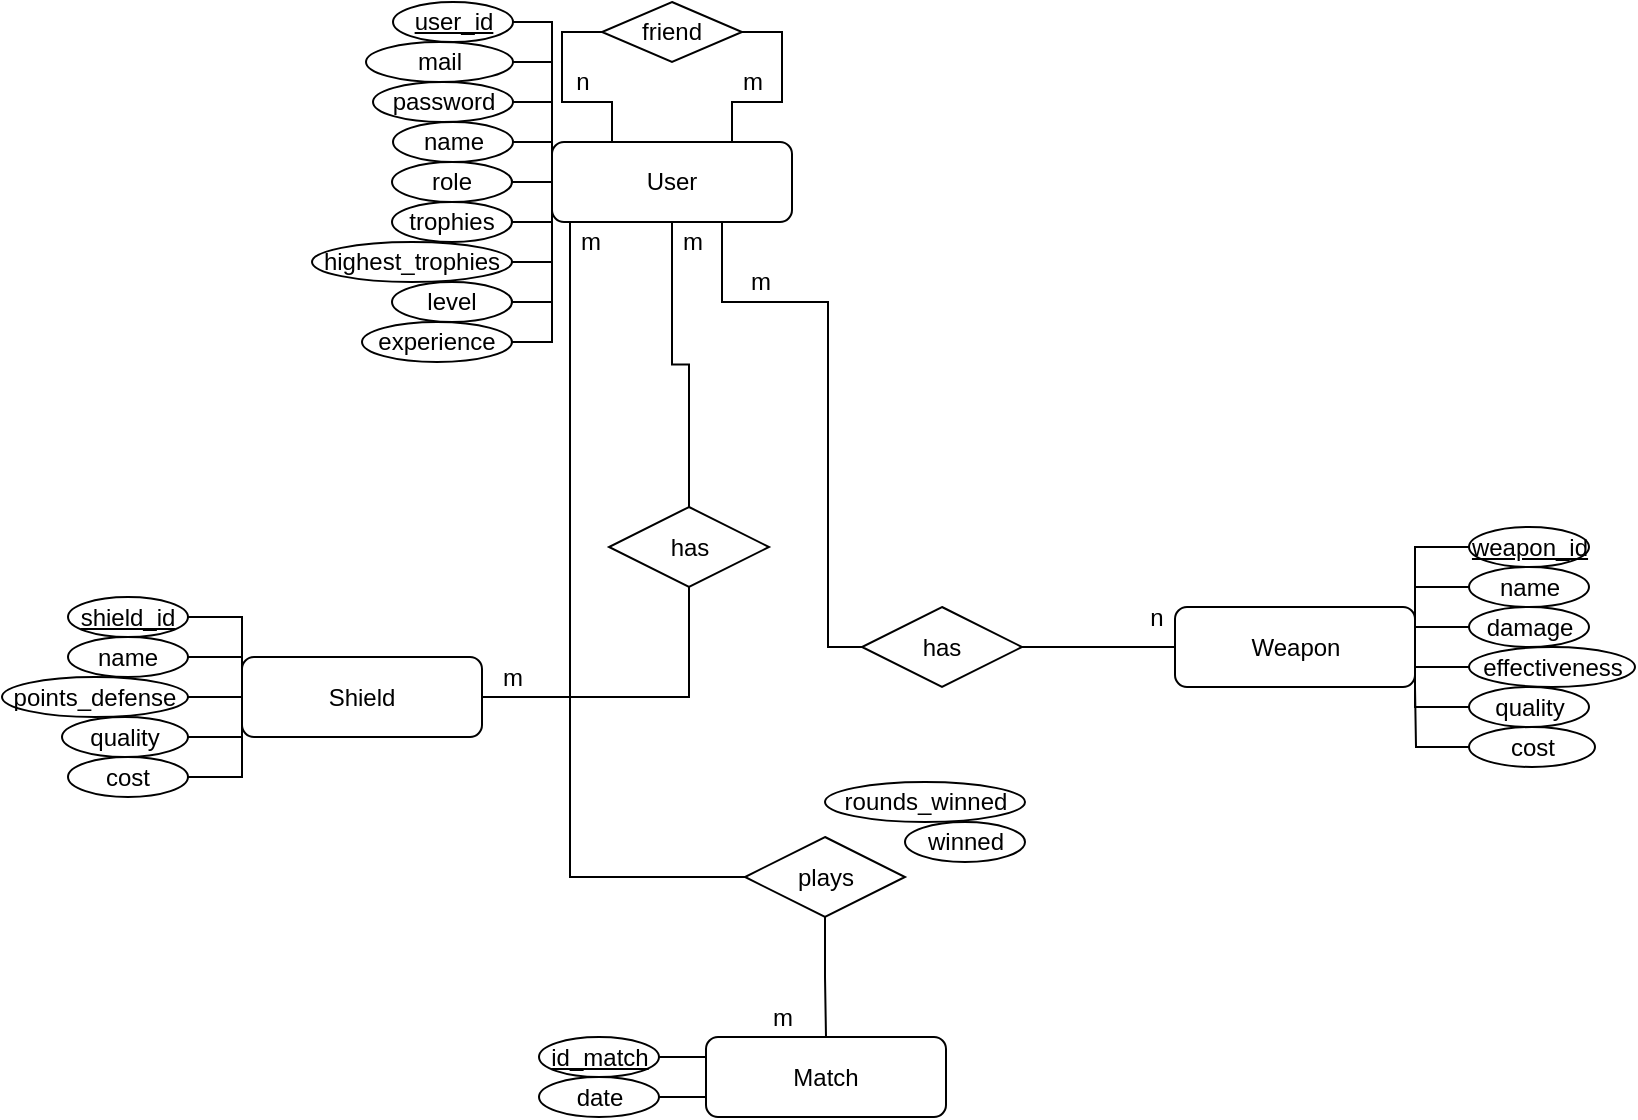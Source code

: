 <mxfile version="14.6.11" type="device"><diagram id="PXW97czgeH12hu1e512l" name="Page-1"><mxGraphModel dx="9828" dy="2971" grid="1" gridSize="10" guides="1" tooltips="1" connect="1" arrows="1" fold="1" page="1" pageScale="1" pageWidth="827" pageHeight="1169" math="0" shadow="0"><root><mxCell id="0"/><mxCell id="1" parent="0"/><mxCell id="ZtOqojRPGbDE4egEJeU6-1" style="edgeStyle=orthogonalEdgeStyle;rounded=0;sketch=0;orthogonalLoop=1;jettySize=auto;html=1;exitX=1;exitY=0.5;exitDx=0;exitDy=0;entryX=0;entryY=0.5;entryDx=0;entryDy=0;shadow=0;endArrow=none;endFill=0;strokeColor=#000000;" parent="1" source="ZtOqojRPGbDE4egEJeU6-2" target="ZtOqojRPGbDE4egEJeU6-73" edge="1"><mxGeometry relative="1" as="geometry"/></mxCell><mxCell id="ZtOqojRPGbDE4egEJeU6-2" value="&lt;u&gt;id_match&lt;/u&gt;" style="ellipse;whiteSpace=wrap;html=1;" parent="1" vertex="1"><mxGeometry x="-2021.5" y="2827.5" width="60" height="20" as="geometry"/></mxCell><mxCell id="ZtOqojRPGbDE4egEJeU6-3" value="winned" style="ellipse;whiteSpace=wrap;html=1;" parent="1" vertex="1"><mxGeometry x="-1838.5" y="2720" width="60" height="20" as="geometry"/></mxCell><mxCell id="ZtOqojRPGbDE4egEJeU6-7" value="User" style="rounded=1;whiteSpace=wrap;html=1;" parent="1" vertex="1"><mxGeometry x="-2015" y="2380" width="120" height="40" as="geometry"/></mxCell><mxCell id="Vb_Om0tTkVR-h72GJflo-25" style="edgeStyle=orthogonalEdgeStyle;rounded=0;orthogonalLoop=1;jettySize=auto;html=1;exitX=1;exitY=0.5;exitDx=0;exitDy=0;endArrow=none;endFill=0;" edge="1" parent="1" source="ZtOqojRPGbDE4egEJeU6-11"><mxGeometry relative="1" as="geometry"><mxPoint x="-2015" y="2340" as="targetPoint"/></mxGeometry></mxCell><mxCell id="ZtOqojRPGbDE4egEJeU6-11" value="&lt;u&gt;user_id&lt;/u&gt;" style="ellipse;whiteSpace=wrap;html=1;" parent="1" vertex="1"><mxGeometry x="-2094.5" y="2310" width="60" height="20" as="geometry"/></mxCell><mxCell id="Vb_Om0tTkVR-h72GJflo-24" style="edgeStyle=orthogonalEdgeStyle;rounded=0;orthogonalLoop=1;jettySize=auto;html=1;exitX=1;exitY=0.5;exitDx=0;exitDy=0;endArrow=none;endFill=0;" edge="1" parent="1" source="ZtOqojRPGbDE4egEJeU6-12"><mxGeometry relative="1" as="geometry"><mxPoint x="-2015" y="2360" as="targetPoint"/></mxGeometry></mxCell><mxCell id="ZtOqojRPGbDE4egEJeU6-12" value="mail" style="ellipse;whiteSpace=wrap;html=1;" parent="1" vertex="1"><mxGeometry x="-2108" y="2330" width="73.5" height="20" as="geometry"/></mxCell><mxCell id="Vb_Om0tTkVR-h72GJflo-23" style="edgeStyle=orthogonalEdgeStyle;rounded=0;orthogonalLoop=1;jettySize=auto;html=1;exitX=1;exitY=0.5;exitDx=0;exitDy=0;endArrow=none;endFill=0;" edge="1" parent="1" source="ZtOqojRPGbDE4egEJeU6-13"><mxGeometry relative="1" as="geometry"><mxPoint x="-2015" y="2380" as="targetPoint"/></mxGeometry></mxCell><mxCell id="ZtOqojRPGbDE4egEJeU6-13" value="password" style="ellipse;whiteSpace=wrap;html=1;" parent="1" vertex="1"><mxGeometry x="-2104.5" y="2350" width="70" height="20" as="geometry"/></mxCell><mxCell id="ZtOqojRPGbDE4egEJeU6-14" style="edgeStyle=orthogonalEdgeStyle;rounded=0;orthogonalLoop=1;jettySize=auto;html=1;exitX=1;exitY=0;exitDx=0;exitDy=0;entryX=0;entryY=0.5;entryDx=0;entryDy=0;endArrow=none;endFill=0;" parent="1" source="ZtOqojRPGbDE4egEJeU6-21" target="ZtOqojRPGbDE4egEJeU6-22" edge="1"><mxGeometry relative="1" as="geometry"/></mxCell><mxCell id="ZtOqojRPGbDE4egEJeU6-15" style="edgeStyle=orthogonalEdgeStyle;rounded=0;orthogonalLoop=1;jettySize=auto;html=1;exitX=1;exitY=0.25;exitDx=0;exitDy=0;entryX=0;entryY=0.5;entryDx=0;entryDy=0;endArrow=none;endFill=0;" parent="1" source="ZtOqojRPGbDE4egEJeU6-21" target="ZtOqojRPGbDE4egEJeU6-23" edge="1"><mxGeometry relative="1" as="geometry"><Array as="points"><mxPoint x="-1583.5" y="2602.5"/></Array></mxGeometry></mxCell><mxCell id="ZtOqojRPGbDE4egEJeU6-16" style="edgeStyle=orthogonalEdgeStyle;rounded=0;orthogonalLoop=1;jettySize=auto;html=1;exitX=1;exitY=0.25;exitDx=0;exitDy=0;entryX=0;entryY=0.5;entryDx=0;entryDy=0;endArrow=none;endFill=0;" parent="1" source="ZtOqojRPGbDE4egEJeU6-21" target="ZtOqojRPGbDE4egEJeU6-24" edge="1"><mxGeometry relative="1" as="geometry"/></mxCell><mxCell id="ZtOqojRPGbDE4egEJeU6-17" style="edgeStyle=orthogonalEdgeStyle;rounded=0;orthogonalLoop=1;jettySize=auto;html=1;exitX=1;exitY=0.5;exitDx=0;exitDy=0;entryX=0;entryY=0.5;entryDx=0;entryDy=0;endArrow=none;endFill=0;" parent="1" source="ZtOqojRPGbDE4egEJeU6-21" target="ZtOqojRPGbDE4egEJeU6-25" edge="1"><mxGeometry relative="1" as="geometry"><Array as="points"><mxPoint x="-1583.5" y="2642.5"/></Array></mxGeometry></mxCell><mxCell id="ZtOqojRPGbDE4egEJeU6-18" style="edgeStyle=orthogonalEdgeStyle;rounded=0;orthogonalLoop=1;jettySize=auto;html=1;exitX=1;exitY=0.5;exitDx=0;exitDy=0;entryX=0;entryY=0.5;entryDx=0;entryDy=0;endArrow=none;endFill=0;" parent="1" source="ZtOqojRPGbDE4egEJeU6-21" target="ZtOqojRPGbDE4egEJeU6-26" edge="1"><mxGeometry relative="1" as="geometry"><Array as="points"><mxPoint x="-1583.5" y="2662.5"/></Array></mxGeometry></mxCell><mxCell id="ZtOqojRPGbDE4egEJeU6-19" style="edgeStyle=orthogonalEdgeStyle;rounded=0;sketch=0;orthogonalLoop=1;jettySize=auto;html=1;exitX=0;exitY=0.5;exitDx=0;exitDy=0;shadow=0;endArrow=none;endFill=0;strokeColor=#000000;" parent="1" source="ZtOqojRPGbDE4egEJeU6-21" target="ZtOqojRPGbDE4egEJeU6-49" edge="1"><mxGeometry relative="1" as="geometry"/></mxCell><mxCell id="ZtOqojRPGbDE4egEJeU6-21" value="Weapon" style="rounded=1;whiteSpace=wrap;html=1;" parent="1" vertex="1"><mxGeometry x="-1703.5" y="2612.5" width="120" height="40" as="geometry"/></mxCell><mxCell id="ZtOqojRPGbDE4egEJeU6-22" value="&lt;u&gt;weapon_id&lt;/u&gt;" style="ellipse;whiteSpace=wrap;html=1;" parent="1" vertex="1"><mxGeometry x="-1556.5" y="2572.5" width="60" height="20" as="geometry"/></mxCell><mxCell id="ZtOqojRPGbDE4egEJeU6-23" value="name" style="ellipse;whiteSpace=wrap;html=1;" parent="1" vertex="1"><mxGeometry x="-1556.5" y="2592.5" width="60" height="20" as="geometry"/></mxCell><mxCell id="ZtOqojRPGbDE4egEJeU6-24" value="damage" style="ellipse;whiteSpace=wrap;html=1;" parent="1" vertex="1"><mxGeometry x="-1556.5" y="2612.5" width="60" height="20" as="geometry"/></mxCell><mxCell id="ZtOqojRPGbDE4egEJeU6-25" value="effectiveness" style="ellipse;whiteSpace=wrap;html=1;" parent="1" vertex="1"><mxGeometry x="-1556.5" y="2632.5" width="83" height="20" as="geometry"/></mxCell><mxCell id="ZtOqojRPGbDE4egEJeU6-26" value="quality" style="ellipse;whiteSpace=wrap;html=1;" parent="1" vertex="1"><mxGeometry x="-1556.5" y="2652.5" width="60" height="20" as="geometry"/></mxCell><mxCell id="ZtOqojRPGbDE4egEJeU6-27" style="edgeStyle=orthogonalEdgeStyle;rounded=0;orthogonalLoop=1;jettySize=auto;html=1;exitX=0;exitY=0.5;exitDx=0;exitDy=0;endArrow=none;endFill=0;" parent="1" source="ZtOqojRPGbDE4egEJeU6-28" edge="1"><mxGeometry relative="1" as="geometry"><mxPoint x="-1583.5" y="2652.5" as="targetPoint"/></mxGeometry></mxCell><mxCell id="ZtOqojRPGbDE4egEJeU6-28" value="cost" style="ellipse;whiteSpace=wrap;html=1;" parent="1" vertex="1"><mxGeometry x="-1556.5" y="2672.5" width="63" height="20" as="geometry"/></mxCell><mxCell id="ZtOqojRPGbDE4egEJeU6-29" style="edgeStyle=orthogonalEdgeStyle;rounded=0;sketch=0;orthogonalLoop=1;jettySize=auto;html=1;exitX=0;exitY=0.5;exitDx=0;exitDy=0;entryX=1;entryY=0.5;entryDx=0;entryDy=0;shadow=0;endArrow=none;endFill=0;strokeColor=#000000;" parent="1" source="ZtOqojRPGbDE4egEJeU6-36" target="ZtOqojRPGbDE4egEJeU6-52" edge="1"><mxGeometry relative="1" as="geometry"/></mxCell><mxCell id="ZtOqojRPGbDE4egEJeU6-30" style="edgeStyle=orthogonalEdgeStyle;rounded=0;sketch=0;orthogonalLoop=1;jettySize=auto;html=1;exitX=0;exitY=0.5;exitDx=0;exitDy=0;entryX=1;entryY=0.5;entryDx=0;entryDy=0;shadow=0;endArrow=none;endFill=0;strokeColor=#000000;" parent="1" source="ZtOqojRPGbDE4egEJeU6-36" target="ZtOqojRPGbDE4egEJeU6-53" edge="1"><mxGeometry relative="1" as="geometry"><Array as="points"><mxPoint x="-2170" y="2677.5"/></Array></mxGeometry></mxCell><mxCell id="ZtOqojRPGbDE4egEJeU6-31" style="edgeStyle=orthogonalEdgeStyle;rounded=0;sketch=0;orthogonalLoop=1;jettySize=auto;html=1;exitX=0;exitY=0.5;exitDx=0;exitDy=0;entryX=1;entryY=0.5;entryDx=0;entryDy=0;shadow=0;endArrow=none;endFill=0;strokeColor=#000000;" parent="1" source="ZtOqojRPGbDE4egEJeU6-36" target="ZtOqojRPGbDE4egEJeU6-51" edge="1"><mxGeometry relative="1" as="geometry"><Array as="points"><mxPoint x="-2170" y="2637.5"/></Array></mxGeometry></mxCell><mxCell id="ZtOqojRPGbDE4egEJeU6-32" style="edgeStyle=orthogonalEdgeStyle;rounded=0;sketch=0;orthogonalLoop=1;jettySize=auto;html=1;exitX=0;exitY=0.5;exitDx=0;exitDy=0;entryX=1;entryY=0.5;entryDx=0;entryDy=0;shadow=0;endArrow=none;endFill=0;strokeColor=#000000;" parent="1" source="ZtOqojRPGbDE4egEJeU6-36" target="ZtOqojRPGbDE4egEJeU6-50" edge="1"><mxGeometry relative="1" as="geometry"><Array as="points"><mxPoint x="-2170" y="2617.5"/></Array></mxGeometry></mxCell><mxCell id="ZtOqojRPGbDE4egEJeU6-33" style="edgeStyle=orthogonalEdgeStyle;rounded=0;sketch=0;orthogonalLoop=1;jettySize=auto;html=1;exitX=0;exitY=0.5;exitDx=0;exitDy=0;entryX=1;entryY=0.5;entryDx=0;entryDy=0;shadow=0;endArrow=none;endFill=0;strokeColor=#000000;" parent="1" source="ZtOqojRPGbDE4egEJeU6-36" target="ZtOqojRPGbDE4egEJeU6-54" edge="1"><mxGeometry relative="1" as="geometry"><Array as="points"><mxPoint x="-2170" y="2697.5"/></Array></mxGeometry></mxCell><mxCell id="ZtOqojRPGbDE4egEJeU6-34" style="edgeStyle=orthogonalEdgeStyle;rounded=0;sketch=0;orthogonalLoop=1;jettySize=auto;html=1;exitX=1;exitY=0.5;exitDx=0;exitDy=0;entryX=0.5;entryY=1;entryDx=0;entryDy=0;shadow=0;endArrow=none;endFill=0;strokeColor=#000000;" parent="1" source="ZtOqojRPGbDE4egEJeU6-36" target="ZtOqojRPGbDE4egEJeU6-47" edge="1"><mxGeometry relative="1" as="geometry"/></mxCell><mxCell id="ZtOqojRPGbDE4egEJeU6-36" value="Shield" style="rounded=1;whiteSpace=wrap;html=1;" parent="1" vertex="1"><mxGeometry x="-2170" y="2637.5" width="120" height="40" as="geometry"/></mxCell><mxCell id="ZtOqojRPGbDE4egEJeU6-37" value="rounds_winned" style="ellipse;whiteSpace=wrap;html=1;" parent="1" vertex="1"><mxGeometry x="-1878.5" y="2700" width="100" height="20" as="geometry"/></mxCell><mxCell id="Vb_Om0tTkVR-h72GJflo-22" style="edgeStyle=orthogonalEdgeStyle;rounded=0;orthogonalLoop=1;jettySize=auto;html=1;exitX=1;exitY=0.5;exitDx=0;exitDy=0;endArrow=none;endFill=0;" edge="1" parent="1" source="ZtOqojRPGbDE4egEJeU6-38"><mxGeometry relative="1" as="geometry"><mxPoint x="-2015" y="2400" as="targetPoint"/></mxGeometry></mxCell><mxCell id="ZtOqojRPGbDE4egEJeU6-38" value="name" style="ellipse;whiteSpace=wrap;html=1;" parent="1" vertex="1"><mxGeometry x="-2094.5" y="2370" width="60" height="20" as="geometry"/></mxCell><mxCell id="Vb_Om0tTkVR-h72GJflo-21" style="edgeStyle=orthogonalEdgeStyle;rounded=0;orthogonalLoop=1;jettySize=auto;html=1;exitX=1;exitY=0.5;exitDx=0;exitDy=0;endArrow=none;endFill=0;" edge="1" parent="1" source="ZtOqojRPGbDE4egEJeU6-39"><mxGeometry relative="1" as="geometry"><mxPoint x="-2015" y="2400.238" as="targetPoint"/></mxGeometry></mxCell><mxCell id="ZtOqojRPGbDE4egEJeU6-39" value="role" style="ellipse;whiteSpace=wrap;html=1;" parent="1" vertex="1"><mxGeometry x="-2095" y="2390" width="60" height="20" as="geometry"/></mxCell><mxCell id="ZtOqojRPGbDE4egEJeU6-46" style="edgeStyle=orthogonalEdgeStyle;rounded=0;sketch=0;orthogonalLoop=1;jettySize=auto;html=1;exitX=0.5;exitY=0;exitDx=0;exitDy=0;entryX=0.5;entryY=1;entryDx=0;entryDy=0;shadow=0;endArrow=none;endFill=0;strokeColor=#000000;" parent="1" source="ZtOqojRPGbDE4egEJeU6-47" target="ZtOqojRPGbDE4egEJeU6-7" edge="1"><mxGeometry relative="1" as="geometry"/></mxCell><mxCell id="ZtOqojRPGbDE4egEJeU6-47" value="has" style="rhombus;whiteSpace=wrap;html=1;" parent="1" vertex="1"><mxGeometry x="-1986.5" y="2562.5" width="80" height="40" as="geometry"/></mxCell><mxCell id="ZtOqojRPGbDE4egEJeU6-48" style="edgeStyle=orthogonalEdgeStyle;rounded=0;sketch=0;orthogonalLoop=1;jettySize=auto;html=1;exitX=0;exitY=0.5;exitDx=0;exitDy=0;entryX=0.75;entryY=1;entryDx=0;entryDy=0;shadow=0;endArrow=none;endFill=0;strokeColor=#000000;" parent="1" source="ZtOqojRPGbDE4egEJeU6-49" target="ZtOqojRPGbDE4egEJeU6-7" edge="1"><mxGeometry relative="1" as="geometry"><Array as="points"><mxPoint x="-1877" y="2632"/><mxPoint x="-1877" y="2460"/><mxPoint x="-1930" y="2460"/><mxPoint x="-1930" y="2420"/></Array></mxGeometry></mxCell><mxCell id="ZtOqojRPGbDE4egEJeU6-49" value="has" style="rhombus;whiteSpace=wrap;html=1;" parent="1" vertex="1"><mxGeometry x="-1860" y="2612.5" width="80" height="40" as="geometry"/></mxCell><mxCell id="ZtOqojRPGbDE4egEJeU6-50" value="&lt;u&gt;shield_id&lt;/u&gt;" style="ellipse;whiteSpace=wrap;html=1;" parent="1" vertex="1"><mxGeometry x="-2257" y="2607.5" width="60" height="20" as="geometry"/></mxCell><mxCell id="ZtOqojRPGbDE4egEJeU6-51" value="name" style="ellipse;whiteSpace=wrap;html=1;" parent="1" vertex="1"><mxGeometry x="-2257" y="2627.5" width="60" height="20" as="geometry"/></mxCell><mxCell id="ZtOqojRPGbDE4egEJeU6-52" value="points_defense" style="ellipse;whiteSpace=wrap;html=1;" parent="1" vertex="1"><mxGeometry x="-2290" y="2647.5" width="93" height="20" as="geometry"/></mxCell><mxCell id="ZtOqojRPGbDE4egEJeU6-53" value="quality" style="ellipse;whiteSpace=wrap;html=1;" parent="1" vertex="1"><mxGeometry x="-2260" y="2667.5" width="63" height="20" as="geometry"/></mxCell><mxCell id="ZtOqojRPGbDE4egEJeU6-54" value="cost" style="ellipse;whiteSpace=wrap;html=1;" parent="1" vertex="1"><mxGeometry x="-2257" y="2687.5" width="60" height="20" as="geometry"/></mxCell><mxCell id="ZtOqojRPGbDE4egEJeU6-55" value="m" style="text;html=1;align=center;verticalAlign=middle;resizable=0;points=[];autosize=1;strokeColor=none;" parent="1" vertex="1"><mxGeometry x="-2050" y="2637.5" width="30" height="20" as="geometry"/></mxCell><mxCell id="ZtOqojRPGbDE4egEJeU6-56" value="m" style="text;html=1;align=center;verticalAlign=middle;resizable=0;points=[];autosize=1;strokeColor=none;" parent="1" vertex="1"><mxGeometry x="-1960" y="2420" width="30" height="20" as="geometry"/></mxCell><mxCell id="ZtOqojRPGbDE4egEJeU6-59" value="n" style="text;html=1;align=center;verticalAlign=middle;resizable=0;points=[];autosize=1;strokeColor=none;" parent="1" vertex="1"><mxGeometry x="-1723.5" y="2607.5" width="20" height="20" as="geometry"/></mxCell><mxCell id="ZtOqojRPGbDE4egEJeU6-60" value="m" style="text;html=1;align=center;verticalAlign=middle;resizable=0;points=[];autosize=1;strokeColor=none;" parent="1" vertex="1"><mxGeometry x="-1926.5" y="2440" width="30" height="20" as="geometry"/></mxCell><mxCell id="ZtOqojRPGbDE4egEJeU6-61" style="edgeStyle=orthogonalEdgeStyle;rounded=0;sketch=0;orthogonalLoop=1;jettySize=auto;html=1;exitX=0.5;exitY=1;exitDx=0;exitDy=0;shadow=0;endArrow=none;endFill=0;strokeColor=#000000;" parent="1" source="ZtOqojRPGbDE4egEJeU6-37" target="ZtOqojRPGbDE4egEJeU6-37" edge="1"><mxGeometry relative="1" as="geometry"/></mxCell><mxCell id="ZtOqojRPGbDE4egEJeU6-62" value="m" style="text;html=1;align=center;verticalAlign=middle;resizable=0;points=[];autosize=1;strokeColor=none;" parent="1" vertex="1"><mxGeometry x="-2011.5" y="2420" width="30" height="20" as="geometry"/></mxCell><mxCell id="ZtOqojRPGbDE4egEJeU6-65" style="edgeStyle=orthogonalEdgeStyle;rounded=0;sketch=0;orthogonalLoop=1;jettySize=auto;html=1;exitX=0;exitY=0.5;exitDx=0;exitDy=0;entryX=0.25;entryY=0;entryDx=0;entryDy=0;shadow=0;endArrow=none;endFill=0;strokeColor=#000000;" parent="1" source="ZtOqojRPGbDE4egEJeU6-67" target="ZtOqojRPGbDE4egEJeU6-7" edge="1"><mxGeometry relative="1" as="geometry"/></mxCell><mxCell id="ZtOqojRPGbDE4egEJeU6-66" style="edgeStyle=orthogonalEdgeStyle;rounded=0;sketch=0;orthogonalLoop=1;jettySize=auto;html=1;exitX=1;exitY=0.5;exitDx=0;exitDy=0;entryX=0.75;entryY=0;entryDx=0;entryDy=0;shadow=0;endArrow=none;endFill=0;strokeColor=#000000;" parent="1" source="ZtOqojRPGbDE4egEJeU6-67" target="ZtOqojRPGbDE4egEJeU6-7" edge="1"><mxGeometry relative="1" as="geometry"/></mxCell><mxCell id="ZtOqojRPGbDE4egEJeU6-67" value="friend" style="rhombus;whiteSpace=wrap;html=1;" parent="1" vertex="1"><mxGeometry x="-1990" y="2310" width="70" height="30" as="geometry"/></mxCell><mxCell id="ZtOqojRPGbDE4egEJeU6-68" value="m" style="text;html=1;align=center;verticalAlign=middle;resizable=0;points=[];autosize=1;strokeColor=none;" parent="1" vertex="1"><mxGeometry x="-1930" y="2340" width="30" height="20" as="geometry"/></mxCell><mxCell id="ZtOqojRPGbDE4egEJeU6-69" value="n" style="text;html=1;align=center;verticalAlign=middle;resizable=0;points=[];autosize=1;strokeColor=none;" parent="1" vertex="1"><mxGeometry x="-2010" y="2340" width="20" height="20" as="geometry"/></mxCell><mxCell id="ZtOqojRPGbDE4egEJeU6-70" style="edgeStyle=orthogonalEdgeStyle;rounded=0;sketch=0;orthogonalLoop=1;jettySize=auto;html=1;exitX=0.5;exitY=1;exitDx=0;exitDy=0;shadow=0;endArrow=none;endFill=0;strokeColor=#000000;entryX=0.5;entryY=0;entryDx=0;entryDy=0;" parent="1" source="ZtOqojRPGbDE4egEJeU6-72" target="ZtOqojRPGbDE4egEJeU6-73" edge="1"><mxGeometry relative="1" as="geometry"><mxPoint x="-1877.5" y="2817.5" as="targetPoint"/></mxGeometry></mxCell><mxCell id="ZtOqojRPGbDE4egEJeU6-71" style="edgeStyle=orthogonalEdgeStyle;rounded=0;sketch=0;orthogonalLoop=1;jettySize=auto;html=1;exitX=0;exitY=0.5;exitDx=0;exitDy=0;entryX=0.25;entryY=1;entryDx=0;entryDy=0;shadow=0;endArrow=none;endFill=0;strokeColor=#000000;" parent="1" source="ZtOqojRPGbDE4egEJeU6-72" target="ZtOqojRPGbDE4egEJeU6-7" edge="1"><mxGeometry relative="1" as="geometry"><Array as="points"><mxPoint x="-2006" y="2748"/></Array></mxGeometry></mxCell><mxCell id="ZtOqojRPGbDE4egEJeU6-72" value="plays" style="rhombus;whiteSpace=wrap;html=1;" parent="1" vertex="1"><mxGeometry x="-1918.5" y="2727.5" width="80" height="40" as="geometry"/></mxCell><mxCell id="ZtOqojRPGbDE4egEJeU6-73" value="Match" style="rounded=1;whiteSpace=wrap;html=1;" parent="1" vertex="1"><mxGeometry x="-1938" y="2827.5" width="120" height="40" as="geometry"/></mxCell><mxCell id="ZtOqojRPGbDE4egEJeU6-74" value="m" style="text;html=1;align=center;verticalAlign=middle;resizable=0;points=[];autosize=1;strokeColor=none;" parent="1" vertex="1"><mxGeometry x="-1915" y="2807.5" width="30" height="20" as="geometry"/></mxCell><mxCell id="Vb_Om0tTkVR-h72GJflo-20" style="edgeStyle=orthogonalEdgeStyle;rounded=0;orthogonalLoop=1;jettySize=auto;html=1;exitX=1;exitY=0.5;exitDx=0;exitDy=0;endArrow=none;endFill=0;" edge="1" parent="1" source="ZtOqojRPGbDE4egEJeU6-101"><mxGeometry relative="1" as="geometry"><mxPoint x="-2015" y="2460.238" as="targetPoint"/></mxGeometry></mxCell><mxCell id="ZtOqojRPGbDE4egEJeU6-101" value="level" style="ellipse;whiteSpace=wrap;html=1;" parent="1" vertex="1"><mxGeometry x="-2095" y="2450" width="60" height="20" as="geometry"/></mxCell><mxCell id="Vb_Om0tTkVR-h72GJflo-17" style="edgeStyle=orthogonalEdgeStyle;rounded=0;orthogonalLoop=1;jettySize=auto;html=1;exitX=1;exitY=0.5;exitDx=0;exitDy=0;endArrow=none;endFill=0;" edge="1" parent="1" source="ZtOqojRPGbDE4egEJeU6-102"><mxGeometry relative="1" as="geometry"><mxPoint x="-2015" y="2420" as="targetPoint"/><Array as="points"><mxPoint x="-2015" y="2480"/></Array></mxGeometry></mxCell><mxCell id="ZtOqojRPGbDE4egEJeU6-102" value="experience" style="ellipse;whiteSpace=wrap;html=1;" parent="1" vertex="1"><mxGeometry x="-2110" y="2470" width="75" height="20" as="geometry"/></mxCell><mxCell id="ZtOqojRPGbDE4egEJeU6-125" style="edgeStyle=orthogonalEdgeStyle;rounded=0;orthogonalLoop=1;jettySize=auto;html=1;exitX=1;exitY=0.5;exitDx=0;exitDy=0;entryX=0;entryY=0.5;entryDx=0;entryDy=0;startArrow=none;startFill=0;endArrow=none;endFill=0;" parent="1" source="ZtOqojRPGbDE4egEJeU6-124" target="ZtOqojRPGbDE4egEJeU6-73" edge="1"><mxGeometry relative="1" as="geometry"/></mxCell><mxCell id="ZtOqojRPGbDE4egEJeU6-124" value="date" style="ellipse;whiteSpace=wrap;html=1;" parent="1" vertex="1"><mxGeometry x="-2021.5" y="2847.5" width="60" height="20" as="geometry"/></mxCell><mxCell id="Vb_Om0tTkVR-h72GJflo-19" style="edgeStyle=orthogonalEdgeStyle;rounded=0;orthogonalLoop=1;jettySize=auto;html=1;exitX=1;exitY=0.5;exitDx=0;exitDy=0;endArrow=none;endFill=0;" edge="1" parent="1" source="Vb_Om0tTkVR-h72GJflo-2"><mxGeometry relative="1" as="geometry"><mxPoint x="-2015" y="2420.238" as="targetPoint"/></mxGeometry></mxCell><mxCell id="Vb_Om0tTkVR-h72GJflo-2" value="trophies" style="ellipse;whiteSpace=wrap;html=1;" vertex="1" parent="1"><mxGeometry x="-2095" y="2410" width="60" height="20" as="geometry"/></mxCell><mxCell id="Vb_Om0tTkVR-h72GJflo-18" style="edgeStyle=orthogonalEdgeStyle;rounded=0;orthogonalLoop=1;jettySize=auto;html=1;exitX=1;exitY=0.5;exitDx=0;exitDy=0;endArrow=none;endFill=0;" edge="1" parent="1" source="Vb_Om0tTkVR-h72GJflo-14"><mxGeometry relative="1" as="geometry"><mxPoint x="-2015" y="2400" as="targetPoint"/><Array as="points"><mxPoint x="-2015" y="2440"/><mxPoint x="-2015" y="2410"/></Array></mxGeometry></mxCell><mxCell id="Vb_Om0tTkVR-h72GJflo-14" value="highest_trophies" style="ellipse;whiteSpace=wrap;html=1;" vertex="1" parent="1"><mxGeometry x="-2135" y="2430" width="100" height="20" as="geometry"/></mxCell></root></mxGraphModel></diagram></mxfile>